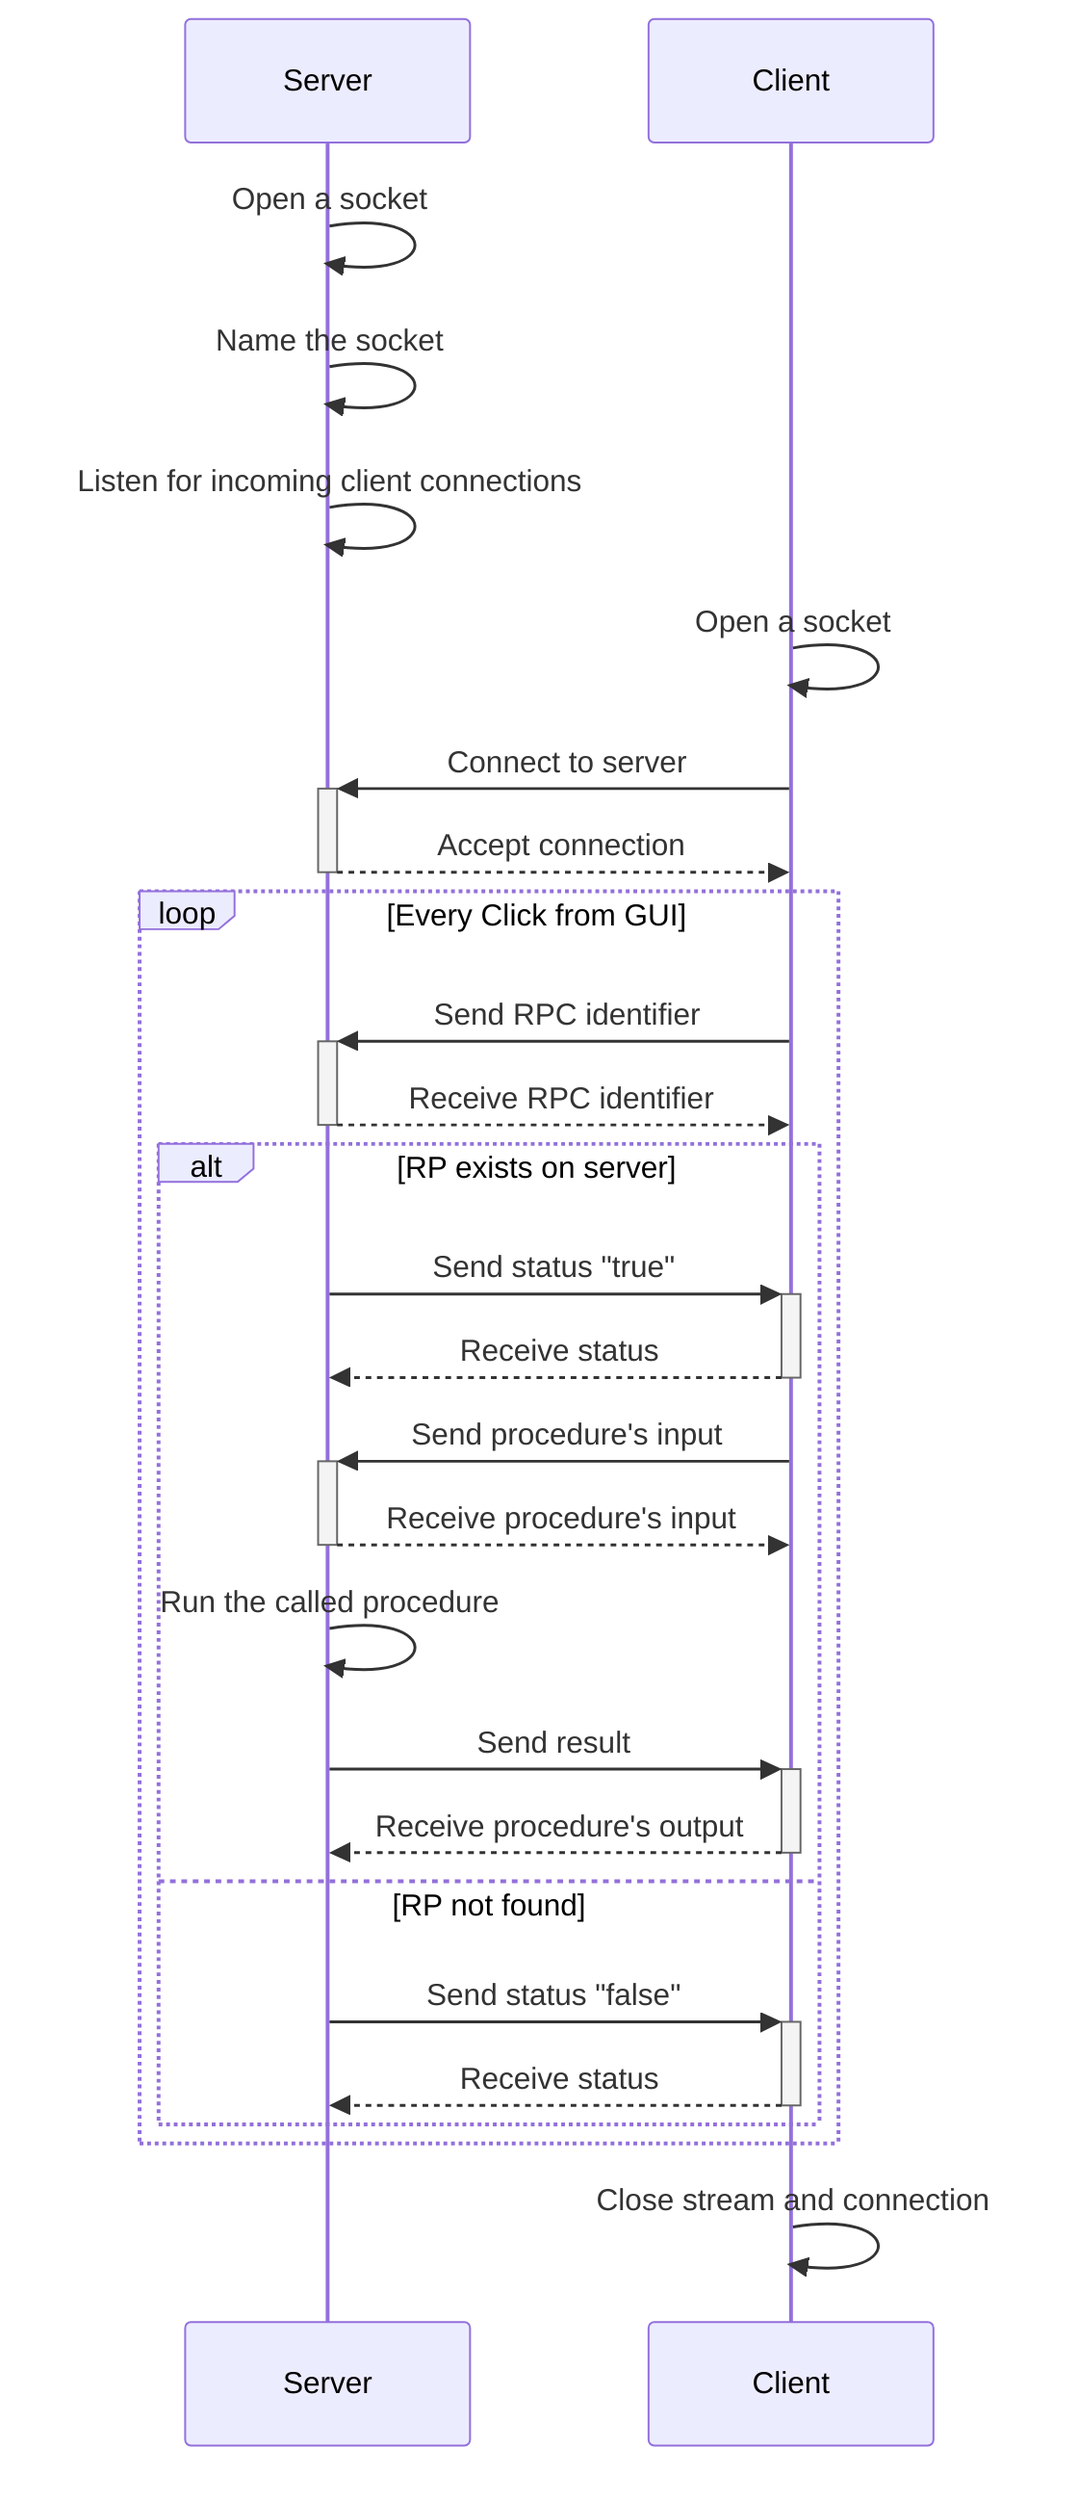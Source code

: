 sequenceDiagram
  participant Server
  participant Client

  Server->>Server: Open a socket
  Server->>Server: Name the socket
  Server->>Server: Listen for incoming client connections
  Client->>Client: Open a socket
  Client ->>+Server: Connect to server
  Server -->>-Client: Accept connection

  loop Every Click from GUI
    Client->>+Server: Send RPC identifier
    Server-->>-Client: Receive RPC identifier
    alt RP exists on server
      Server->>+Client: Send status "true"
      Client-->>-Server: Receive status
      Client->>+Server: Send procedure's input
      Server-->>-Client: Receive procedure's input
      Server->>Server: Run the called procedure
      Server->>+Client: Send result
      Client-->>-Server: Receive procedure's output
    else RP not found
      Server->>+Client: Send status "false"
      Client-->>-Server: Receive status
    end
  end

  Client->>Client: Close stream and connection